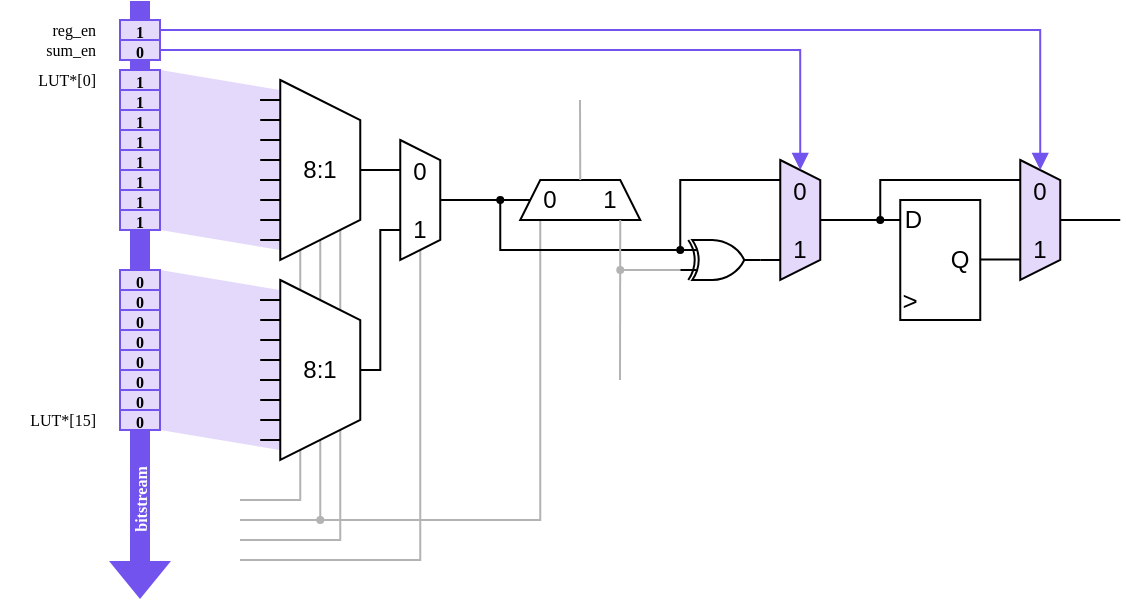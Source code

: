 <mxfile version="20.6.2" type="device"><diagram id="t3abDOPUodK-ELVy0WYd" name="Page-1"><mxGraphModel dx="612" dy="404" grid="1" gridSize="10" guides="1" tooltips="1" connect="1" arrows="1" fold="1" page="1" pageScale="1" pageWidth="827" pageHeight="1169" math="0" shadow="0"><root><mxCell id="0"/><mxCell id="1" parent="0"/><mxCell id="MtlyTFTNvVEN2O9Itr1--137" value="" style="shape=flexArrow;endArrow=classic;html=1;rounded=0;strokeColor=none;fontFamily=Lucida Console;fontSize=8;fillColor=#7253ED;" parent="1" edge="1"><mxGeometry width="50" height="50" relative="1" as="geometry"><mxPoint x="270" y="10" as="sourcePoint"/><mxPoint x="270" y="310" as="targetPoint"/></mxGeometry></mxCell><mxCell id="MtlyTFTNvVEN2O9Itr1--138" value="&lt;b&gt;bitstream&lt;/b&gt;" style="edgeLabel;html=1;align=center;verticalAlign=middle;resizable=0;points=[];fontSize=8;fontFamily=Lucida Console;rotation=270;labelBackgroundColor=none;fontColor=#FFFFFF;" parent="MtlyTFTNvVEN2O9Itr1--137" vertex="1" connectable="0"><mxGeometry x="0.746" y="1" relative="1" as="geometry"><mxPoint x="-1" y="-12" as="offset"/></mxGeometry></mxCell><mxCell id="MtlyTFTNvVEN2O9Itr1--136" value="" style="shape=parallelogram;perimeter=parallelogramPerimeter;whiteSpace=wrap;html=1;fixedSize=1;strokeColor=none;fontFamily=Lucida Console;fontSize=8;direction=south;size=10;fillColor=#E4D9FA;" parent="1" vertex="1"><mxGeometry x="280" y="145" width="59.87" height="90" as="geometry"/></mxCell><mxCell id="MtlyTFTNvVEN2O9Itr1--135" value="" style="shape=parallelogram;perimeter=parallelogramPerimeter;whiteSpace=wrap;html=1;fixedSize=1;strokeColor=none;fontFamily=Lucida Console;fontSize=8;direction=south;size=10;fillColor=#E4D9FA;" parent="1" vertex="1"><mxGeometry x="280.13" y="45" width="59.87" height="90" as="geometry"/></mxCell><mxCell id="MtlyTFTNvVEN2O9Itr1--4" value="" style="endArrow=none;html=1;rounded=0;strokeColor=#B3B3B3;" parent="1" edge="1"><mxGeometry width="50" height="50" relative="1" as="geometry"><mxPoint x="320" y="290" as="sourcePoint"/><mxPoint x="410.13" y="120" as="targetPoint"/><Array as="points"><mxPoint x="410.13" y="290"/></Array></mxGeometry></mxCell><mxCell id="MtlyTFTNvVEN2O9Itr1--5" value="" style="verticalLabelPosition=bottom;shadow=0;dashed=0;align=center;html=1;verticalAlign=top;shape=mxgraph.electrical.logic_gates.logic_gate;operation=xor;" parent="1" vertex="1"><mxGeometry x="540.13" y="130" width="40" height="20" as="geometry"/></mxCell><mxCell id="MtlyTFTNvVEN2O9Itr1--7" value="" style="endArrow=none;html=1;rounded=0;" parent="1" edge="1"><mxGeometry width="50" height="50" relative="1" as="geometry"><mxPoint x="330.13" y="60" as="sourcePoint"/><mxPoint x="340.13" y="60" as="targetPoint"/></mxGeometry></mxCell><mxCell id="MtlyTFTNvVEN2O9Itr1--8" value="" style="endArrow=none;html=1;rounded=0;" parent="1" edge="1"><mxGeometry width="50" height="50" relative="1" as="geometry"><mxPoint x="330.13" y="70" as="sourcePoint"/><mxPoint x="340.13" y="70" as="targetPoint"/></mxGeometry></mxCell><mxCell id="MtlyTFTNvVEN2O9Itr1--9" value="" style="endArrow=none;html=1;rounded=0;" parent="1" edge="1"><mxGeometry width="50" height="50" relative="1" as="geometry"><mxPoint x="330.13" y="80" as="sourcePoint"/><mxPoint x="340.13" y="80" as="targetPoint"/></mxGeometry></mxCell><mxCell id="MtlyTFTNvVEN2O9Itr1--10" value="" style="endArrow=none;html=1;rounded=0;" parent="1" edge="1"><mxGeometry width="50" height="50" relative="1" as="geometry"><mxPoint x="330.13" y="90" as="sourcePoint"/><mxPoint x="340.13" y="90" as="targetPoint"/></mxGeometry></mxCell><mxCell id="MtlyTFTNvVEN2O9Itr1--11" value="" style="endArrow=none;html=1;rounded=0;" parent="1" edge="1"><mxGeometry width="50" height="50" relative="1" as="geometry"><mxPoint x="330.13" y="60" as="sourcePoint"/><mxPoint x="340.13" y="60" as="targetPoint"/><Array as="points"><mxPoint x="340.13" y="60"/></Array></mxGeometry></mxCell><mxCell id="MtlyTFTNvVEN2O9Itr1--12" value="" style="endArrow=none;html=1;rounded=0;" parent="1" edge="1"><mxGeometry width="50" height="50" relative="1" as="geometry"><mxPoint x="330.13" y="100" as="sourcePoint"/><mxPoint x="340.13" y="100" as="targetPoint"/></mxGeometry></mxCell><mxCell id="MtlyTFTNvVEN2O9Itr1--13" value="" style="endArrow=none;html=1;rounded=0;" parent="1" edge="1"><mxGeometry width="50" height="50" relative="1" as="geometry"><mxPoint x="330.13" y="110" as="sourcePoint"/><mxPoint x="340.13" y="110" as="targetPoint"/></mxGeometry></mxCell><mxCell id="MtlyTFTNvVEN2O9Itr1--14" value="" style="endArrow=none;html=1;rounded=0;" parent="1" edge="1"><mxGeometry width="50" height="50" relative="1" as="geometry"><mxPoint x="330.13" y="120" as="sourcePoint"/><mxPoint x="340.13" y="120" as="targetPoint"/></mxGeometry></mxCell><mxCell id="MtlyTFTNvVEN2O9Itr1--15" value="" style="endArrow=none;html=1;rounded=0;" parent="1" edge="1"><mxGeometry width="50" height="50" relative="1" as="geometry"><mxPoint x="330.13" y="130" as="sourcePoint"/><mxPoint x="340.13" y="130" as="targetPoint"/></mxGeometry></mxCell><mxCell id="MtlyTFTNvVEN2O9Itr1--16" value="" style="endArrow=none;html=1;rounded=0;" parent="1" edge="1"><mxGeometry width="50" height="50" relative="1" as="geometry"><mxPoint x="330.13" y="100" as="sourcePoint"/><mxPoint x="340.13" y="100" as="targetPoint"/><Array as="points"><mxPoint x="340.13" y="100"/></Array></mxGeometry></mxCell><mxCell id="MtlyTFTNvVEN2O9Itr1--17" value="" style="endArrow=none;html=1;rounded=0;" parent="1" edge="1"><mxGeometry width="50" height="50" relative="1" as="geometry"><mxPoint x="720.13" y="120" as="sourcePoint"/><mxPoint x="760.13" y="120" as="targetPoint"/><Array as="points"/></mxGeometry></mxCell><mxCell id="MtlyTFTNvVEN2O9Itr1--18" value="" style="endArrow=none;html=1;rounded=0;strokeColor=#B3B3B3;" parent="1" edge="1"><mxGeometry width="50" height="50" relative="1" as="geometry"><mxPoint x="320" y="260" as="sourcePoint"/><mxPoint x="350.13" y="110" as="targetPoint"/><Array as="points"><mxPoint x="350.13" y="260"/></Array></mxGeometry></mxCell><mxCell id="MtlyTFTNvVEN2O9Itr1--19" value="" style="endArrow=none;html=1;rounded=0;strokeColor=#B3B3B3;" parent="1" edge="1"><mxGeometry width="50" height="50" relative="1" as="geometry"><mxPoint x="320" y="270" as="sourcePoint"/><mxPoint x="360.13" y="110" as="targetPoint"/><Array as="points"><mxPoint x="360.13" y="270"/></Array></mxGeometry></mxCell><mxCell id="MtlyTFTNvVEN2O9Itr1--20" value="" style="endArrow=none;html=1;rounded=0;strokeColor=#B3B3B3;" parent="1" edge="1"><mxGeometry width="50" height="50" relative="1" as="geometry"><mxPoint x="320" y="280" as="sourcePoint"/><mxPoint x="370.13" y="110" as="targetPoint"/><Array as="points"><mxPoint x="370.13" y="280"/></Array></mxGeometry></mxCell><mxCell id="MtlyTFTNvVEN2O9Itr1--21" style="edgeStyle=orthogonalEdgeStyle;rounded=0;orthogonalLoop=1;jettySize=auto;html=1;exitX=0.5;exitY=0;exitDx=0;exitDy=0;entryX=0.25;entryY=1;entryDx=0;entryDy=0;fontSize=9;endArrow=none;endFill=0;" parent="1" source="MtlyTFTNvVEN2O9Itr1--22" target="MtlyTFTNvVEN2O9Itr1--37" edge="1"><mxGeometry relative="1" as="geometry"/></mxCell><mxCell id="MtlyTFTNvVEN2O9Itr1--22" value="8:1" style="shape=trapezoid;perimeter=trapezoidPerimeter;whiteSpace=wrap;html=1;fixedSize=1;direction=south;size=20;" parent="1" vertex="1"><mxGeometry x="340.13" y="50" width="40" height="90" as="geometry"/></mxCell><mxCell id="MtlyTFTNvVEN2O9Itr1--24" value="" style="endArrow=none;html=1;rounded=0;" parent="1" edge="1"><mxGeometry width="50" height="50" relative="1" as="geometry"><mxPoint x="330.13" y="160" as="sourcePoint"/><mxPoint x="340.13" y="160" as="targetPoint"/></mxGeometry></mxCell><mxCell id="MtlyTFTNvVEN2O9Itr1--25" value="" style="endArrow=none;html=1;rounded=0;" parent="1" edge="1"><mxGeometry width="50" height="50" relative="1" as="geometry"><mxPoint x="330.13" y="170" as="sourcePoint"/><mxPoint x="340.13" y="170" as="targetPoint"/></mxGeometry></mxCell><mxCell id="MtlyTFTNvVEN2O9Itr1--26" value="" style="endArrow=none;html=1;rounded=0;" parent="1" edge="1"><mxGeometry width="50" height="50" relative="1" as="geometry"><mxPoint x="330.13" y="180" as="sourcePoint"/><mxPoint x="340.13" y="180" as="targetPoint"/></mxGeometry></mxCell><mxCell id="MtlyTFTNvVEN2O9Itr1--27" value="" style="endArrow=none;html=1;rounded=0;" parent="1" edge="1"><mxGeometry width="50" height="50" relative="1" as="geometry"><mxPoint x="330.13" y="190" as="sourcePoint"/><mxPoint x="340.13" y="190" as="targetPoint"/></mxGeometry></mxCell><mxCell id="MtlyTFTNvVEN2O9Itr1--28" value="" style="endArrow=none;html=1;rounded=0;" parent="1" edge="1"><mxGeometry width="50" height="50" relative="1" as="geometry"><mxPoint x="330.13" y="160" as="sourcePoint"/><mxPoint x="340.13" y="160" as="targetPoint"/><Array as="points"><mxPoint x="340.13" y="160"/></Array></mxGeometry></mxCell><mxCell id="MtlyTFTNvVEN2O9Itr1--29" value="" style="endArrow=none;html=1;rounded=0;" parent="1" edge="1"><mxGeometry width="50" height="50" relative="1" as="geometry"><mxPoint x="330.13" y="200" as="sourcePoint"/><mxPoint x="340.13" y="200" as="targetPoint"/></mxGeometry></mxCell><mxCell id="MtlyTFTNvVEN2O9Itr1--30" value="" style="endArrow=none;html=1;rounded=0;" parent="1" edge="1"><mxGeometry width="50" height="50" relative="1" as="geometry"><mxPoint x="330.13" y="210" as="sourcePoint"/><mxPoint x="340.13" y="210" as="targetPoint"/></mxGeometry></mxCell><mxCell id="MtlyTFTNvVEN2O9Itr1--31" value="" style="endArrow=none;html=1;rounded=0;" parent="1" edge="1"><mxGeometry width="50" height="50" relative="1" as="geometry"><mxPoint x="330.13" y="220" as="sourcePoint"/><mxPoint x="340.13" y="220" as="targetPoint"/></mxGeometry></mxCell><mxCell id="MtlyTFTNvVEN2O9Itr1--32" value="" style="endArrow=none;html=1;rounded=0;" parent="1" edge="1"><mxGeometry width="50" height="50" relative="1" as="geometry"><mxPoint x="330.13" y="230" as="sourcePoint"/><mxPoint x="340.13" y="230" as="targetPoint"/></mxGeometry></mxCell><mxCell id="MtlyTFTNvVEN2O9Itr1--33" value="" style="endArrow=none;html=1;rounded=0;" parent="1" edge="1"><mxGeometry width="50" height="50" relative="1" as="geometry"><mxPoint x="330.13" y="200" as="sourcePoint"/><mxPoint x="340.13" y="200" as="targetPoint"/><Array as="points"><mxPoint x="340.13" y="200"/></Array></mxGeometry></mxCell><mxCell id="MtlyTFTNvVEN2O9Itr1--34" style="edgeStyle=orthogonalEdgeStyle;rounded=0;orthogonalLoop=1;jettySize=auto;html=1;exitX=0.5;exitY=0;exitDx=0;exitDy=0;entryX=0.75;entryY=1;entryDx=0;entryDy=0;fontSize=9;endArrow=none;endFill=0;" parent="1" source="MtlyTFTNvVEN2O9Itr1--35" target="MtlyTFTNvVEN2O9Itr1--37" edge="1"><mxGeometry relative="1" as="geometry"><Array as="points"><mxPoint x="390.13" y="195"/><mxPoint x="390.13" y="125"/></Array></mxGeometry></mxCell><mxCell id="MtlyTFTNvVEN2O9Itr1--35" value="8:1" style="shape=trapezoid;perimeter=trapezoidPerimeter;whiteSpace=wrap;html=1;fixedSize=1;direction=south;size=20;" parent="1" vertex="1"><mxGeometry x="340.13" y="150" width="40" height="90" as="geometry"/></mxCell><mxCell id="MtlyTFTNvVEN2O9Itr1--36" style="edgeStyle=orthogonalEdgeStyle;rounded=0;orthogonalLoop=1;jettySize=auto;html=1;exitX=0.5;exitY=0;exitDx=0;exitDy=0;entryX=0;entryY=0.5;entryDx=0;entryDy=0;fontSize=9;startArrow=none;startFill=0;endArrow=none;endFill=0;startSize=3;endSize=4;" parent="1" source="MtlyTFTNvVEN2O9Itr1--37" target="MtlyTFTNvVEN2O9Itr1--40" edge="1"><mxGeometry relative="1" as="geometry"/></mxCell><mxCell id="MtlyTFTNvVEN2O9Itr1--37" value="0&lt;br&gt;&lt;br&gt;1" style="shape=trapezoid;perimeter=trapezoidPerimeter;whiteSpace=wrap;html=1;fixedSize=1;size=10;direction=south;" parent="1" vertex="1"><mxGeometry x="400.13" y="80" width="20" height="60" as="geometry"/></mxCell><mxCell id="MtlyTFTNvVEN2O9Itr1--39" value="" style="endArrow=none;html=1;rounded=0;startArrow=oval;startFill=1;endSize=4;startSize=3;strokeColor=#B3B3B3;" parent="1" edge="1"><mxGeometry width="50" height="50" relative="1" as="geometry"><mxPoint x="360.13" y="270" as="sourcePoint"/><mxPoint x="470.13" y="110" as="targetPoint"/><Array as="points"><mxPoint x="470.13" y="270"/></Array></mxGeometry></mxCell><mxCell id="MtlyTFTNvVEN2O9Itr1--40" value="0&amp;nbsp; &amp;nbsp; &amp;nbsp; &amp;nbsp;1" style="shape=trapezoid;perimeter=trapezoidPerimeter;whiteSpace=wrap;html=1;fixedSize=1;size=10;" parent="1" vertex="1"><mxGeometry x="460.13" y="100" width="60" height="20" as="geometry"/></mxCell><mxCell id="MtlyTFTNvVEN2O9Itr1--42" value="" style="endArrow=oval;html=1;rounded=0;exitX=0;exitY=0.75;exitDx=0;exitDy=0;exitPerimeter=0;endFill=1;endSize=3;startSize=3;strokeColor=#B3B3B3;" parent="1" source="MtlyTFTNvVEN2O9Itr1--5" edge="1"><mxGeometry width="50" height="50" relative="1" as="geometry"><mxPoint x="540.13" y="160" as="sourcePoint"/><mxPoint x="510.13" y="145" as="targetPoint"/><Array as="points"/></mxGeometry></mxCell><mxCell id="MtlyTFTNvVEN2O9Itr1--43" value="" style="endArrow=oval;html=1;rounded=0;exitX=0;exitY=0.25;exitDx=0;exitDy=0;exitPerimeter=0;endFill=1;endSize=3;startSize=3;" parent="1" source="MtlyTFTNvVEN2O9Itr1--5" edge="1"><mxGeometry width="50" height="50" relative="1" as="geometry"><mxPoint x="473.13" y="150" as="sourcePoint"/><mxPoint x="450.13" y="110" as="targetPoint"/><Array as="points"><mxPoint x="450.13" y="135"/></Array></mxGeometry></mxCell><mxCell id="MtlyTFTNvVEN2O9Itr1--44" style="edgeStyle=orthogonalEdgeStyle;rounded=0;orthogonalLoop=1;jettySize=auto;html=1;exitX=0.5;exitY=0;exitDx=0;exitDy=0;entryX=0;entryY=0.5;entryDx=0;entryDy=0;fontSize=13;startArrow=none;startFill=0;endArrow=none;endFill=0;startSize=3;endSize=3;" parent="1" source="MtlyTFTNvVEN2O9Itr1--55" target="MtlyTFTNvVEN2O9Itr1--49" edge="1"><mxGeometry relative="1" as="geometry"/></mxCell><mxCell id="MtlyTFTNvVEN2O9Itr1--45" value="" style="endArrow=none;html=1;rounded=0;" parent="1" edge="1"><mxGeometry width="50" height="50" relative="1" as="geometry"><mxPoint x="580.13" y="140" as="sourcePoint"/><mxPoint x="600.13" y="140" as="targetPoint"/><Array as="points"/></mxGeometry></mxCell><mxCell id="MtlyTFTNvVEN2O9Itr1--46" value="" style="endArrow=oval;html=1;rounded=0;endFill=1;endSize=3;startSize=3;entryX=0;entryY=0.25;entryDx=0;entryDy=0;entryPerimeter=0;" parent="1" target="MtlyTFTNvVEN2O9Itr1--5" edge="1"><mxGeometry width="50" height="50" relative="1" as="geometry"><mxPoint x="600.13" y="100" as="sourcePoint"/><mxPoint x="520.13" y="155" as="targetPoint"/><Array as="points"><mxPoint x="540.13" y="100"/></Array></mxGeometry></mxCell><mxCell id="MtlyTFTNvVEN2O9Itr1--47" value="" style="group" parent="1" vertex="1" connectable="0"><mxGeometry x="650.13" y="110" width="40" height="60" as="geometry"/></mxCell><mxCell id="MtlyTFTNvVEN2O9Itr1--48" value="" style="rounded=0;whiteSpace=wrap;html=1;fontSize=9;" parent="MtlyTFTNvVEN2O9Itr1--47" vertex="1"><mxGeometry width="40" height="60" as="geometry"/></mxCell><mxCell id="MtlyTFTNvVEN2O9Itr1--49" value="&lt;font style=&quot;font-size: 12px;&quot;&gt;&amp;nbsp;D&lt;/font&gt;" style="text;html=1;strokeColor=none;fillColor=none;align=center;verticalAlign=middle;whiteSpace=wrap;rounded=0;fontSize=9;" parent="MtlyTFTNvVEN2O9Itr1--47" vertex="1"><mxGeometry width="10" height="20" as="geometry"/></mxCell><mxCell id="MtlyTFTNvVEN2O9Itr1--50" value="&lt;font style=&quot;font-size: 12px;&quot;&gt;Q&amp;nbsp;&lt;/font&gt;" style="text;html=1;strokeColor=none;fillColor=none;align=right;verticalAlign=middle;whiteSpace=wrap;rounded=0;fontSize=9;" parent="MtlyTFTNvVEN2O9Itr1--47" vertex="1"><mxGeometry x="30" y="20" width="10" height="20" as="geometry"/></mxCell><mxCell id="MtlyTFTNvVEN2O9Itr1--51" value="&lt;font style=&quot;font-size: 13px;&quot;&gt;&amp;gt;&lt;/font&gt;" style="text;html=1;strokeColor=none;fillColor=none;align=center;verticalAlign=middle;whiteSpace=wrap;rounded=0;fontSize=9;" parent="MtlyTFTNvVEN2O9Itr1--47" vertex="1"><mxGeometry y="40" width="10" height="20" as="geometry"/></mxCell><mxCell id="MtlyTFTNvVEN2O9Itr1--52" value="" style="endArrow=oval;html=1;rounded=0;endFill=1;endSize=3;startSize=3;entryX=0;entryY=0.25;entryDx=0;entryDy=0;entryPerimeter=0;" parent="1" edge="1"><mxGeometry width="50" height="50" relative="1" as="geometry"><mxPoint x="710.13" y="100" as="sourcePoint"/><mxPoint x="640.13" y="120" as="targetPoint"/><Array as="points"><mxPoint x="640.13" y="100"/></Array></mxGeometry></mxCell><mxCell id="MtlyTFTNvVEN2O9Itr1--53" value="" style="endArrow=none;html=1;rounded=0;endFill=0;endSize=3;startSize=3;" parent="1" edge="1"><mxGeometry width="50" height="50" relative="1" as="geometry"><mxPoint x="710.13" y="139.76" as="sourcePoint"/><mxPoint x="690.13" y="139.76" as="targetPoint"/><Array as="points"/></mxGeometry></mxCell><mxCell id="MtlyTFTNvVEN2O9Itr1--54" value="0&lt;br&gt;&lt;br&gt;1" style="shape=trapezoid;perimeter=trapezoidPerimeter;whiteSpace=wrap;html=1;fixedSize=1;size=10;direction=south;fillColor=#E4D9FA;" parent="1" vertex="1"><mxGeometry x="710.13" y="90" width="20" height="60" as="geometry"/></mxCell><mxCell id="MtlyTFTNvVEN2O9Itr1--55" value="0&lt;br&gt;&lt;br&gt;1" style="shape=trapezoid;perimeter=trapezoidPerimeter;whiteSpace=wrap;html=1;fixedSize=1;size=10;direction=south;fillColor=#E4D9FA;" parent="1" vertex="1"><mxGeometry x="590.13" y="90" width="20" height="60" as="geometry"/></mxCell><mxCell id="MtlyTFTNvVEN2O9Itr1--98" value="" style="endArrow=none;html=1;rounded=0;strokeColor=#B3B3B3;" parent="1" edge="1"><mxGeometry width="50" height="50" relative="1" as="geometry"><mxPoint x="510.13" y="120" as="sourcePoint"/><mxPoint x="510" y="200" as="targetPoint"/><Array as="points"/></mxGeometry></mxCell><mxCell id="MtlyTFTNvVEN2O9Itr1--99" value="" style="endArrow=none;html=1;rounded=0;entryX=0.5;entryY=0;entryDx=0;entryDy=0;strokeColor=#B3B3B3;" parent="1" target="MtlyTFTNvVEN2O9Itr1--40" edge="1"><mxGeometry width="50" height="50" relative="1" as="geometry"><mxPoint x="490" y="60" as="sourcePoint"/><mxPoint x="489.9" y="90" as="targetPoint"/><Array as="points"/></mxGeometry></mxCell><mxCell id="MtlyTFTNvVEN2O9Itr1--108" value="&lt;font size=&quot;1&quot; style=&quot;&quot; face=&quot;Lucida Console&quot;&gt;&lt;b style=&quot;font-size: 8px;&quot;&gt;1&lt;/b&gt;&lt;/font&gt;" style="text;html=1;strokeColor=#7253ED;fillColor=#E4D9FA;align=center;verticalAlign=middle;whiteSpace=wrap;rounded=0;" parent="1" vertex="1"><mxGeometry x="260" y="45" width="20" height="10" as="geometry"/></mxCell><mxCell id="MtlyTFTNvVEN2O9Itr1--109" value="&lt;font size=&quot;1&quot; style=&quot;&quot; face=&quot;Lucida Console&quot;&gt;&lt;b style=&quot;font-size: 8px;&quot;&gt;1&lt;/b&gt;&lt;/font&gt;" style="text;html=1;strokeColor=#7253ED;fillColor=#E4D9FA;align=center;verticalAlign=middle;whiteSpace=wrap;rounded=0;" parent="1" vertex="1"><mxGeometry x="260" y="55" width="20" height="10" as="geometry"/></mxCell><mxCell id="MtlyTFTNvVEN2O9Itr1--110" value="&lt;font size=&quot;1&quot; style=&quot;&quot; face=&quot;Lucida Console&quot;&gt;&lt;b style=&quot;font-size: 8px;&quot;&gt;1&lt;/b&gt;&lt;/font&gt;" style="text;html=1;strokeColor=#7253ED;fillColor=#E4D9FA;align=center;verticalAlign=middle;whiteSpace=wrap;rounded=0;" parent="1" vertex="1"><mxGeometry x="260" y="65" width="20" height="10" as="geometry"/></mxCell><mxCell id="MtlyTFTNvVEN2O9Itr1--111" value="&lt;font size=&quot;1&quot; style=&quot;&quot; face=&quot;Lucida Console&quot;&gt;&lt;b style=&quot;font-size: 8px;&quot;&gt;1&lt;/b&gt;&lt;/font&gt;" style="text;html=1;strokeColor=#7253ED;fillColor=#E4D9FA;align=center;verticalAlign=middle;whiteSpace=wrap;rounded=0;" parent="1" vertex="1"><mxGeometry x="260" y="75" width="20" height="10" as="geometry"/></mxCell><mxCell id="MtlyTFTNvVEN2O9Itr1--112" value="&lt;font size=&quot;1&quot; style=&quot;&quot; face=&quot;Lucida Console&quot;&gt;&lt;b style=&quot;font-size: 8px;&quot;&gt;1&lt;/b&gt;&lt;/font&gt;" style="text;html=1;strokeColor=#7253ED;fillColor=#E4D9FA;align=center;verticalAlign=middle;whiteSpace=wrap;rounded=0;" parent="1" vertex="1"><mxGeometry x="260" y="85" width="20" height="10" as="geometry"/></mxCell><mxCell id="MtlyTFTNvVEN2O9Itr1--113" value="&lt;font size=&quot;1&quot; style=&quot;&quot; face=&quot;Lucida Console&quot;&gt;&lt;b style=&quot;font-size: 8px;&quot;&gt;1&lt;/b&gt;&lt;/font&gt;" style="text;html=1;strokeColor=#7253ED;fillColor=#E4D9FA;align=center;verticalAlign=middle;whiteSpace=wrap;rounded=0;" parent="1" vertex="1"><mxGeometry x="260" y="95" width="20" height="10" as="geometry"/></mxCell><mxCell id="MtlyTFTNvVEN2O9Itr1--114" value="&lt;font size=&quot;1&quot; style=&quot;&quot; face=&quot;Lucida Console&quot;&gt;&lt;b style=&quot;font-size: 8px;&quot;&gt;1&lt;/b&gt;&lt;/font&gt;" style="text;html=1;strokeColor=#7253ED;fillColor=#E4D9FA;align=center;verticalAlign=middle;whiteSpace=wrap;rounded=0;" parent="1" vertex="1"><mxGeometry x="260" y="105" width="20" height="10" as="geometry"/></mxCell><mxCell id="MtlyTFTNvVEN2O9Itr1--115" value="&lt;font size=&quot;1&quot; style=&quot;&quot; face=&quot;Lucida Console&quot;&gt;&lt;b style=&quot;font-size: 8px;&quot;&gt;1&lt;/b&gt;&lt;/font&gt;" style="text;html=1;strokeColor=#7253ED;fillColor=#E4D9FA;align=center;verticalAlign=middle;whiteSpace=wrap;rounded=0;" parent="1" vertex="1"><mxGeometry x="260" y="115" width="20" height="10" as="geometry"/></mxCell><mxCell id="MtlyTFTNvVEN2O9Itr1--116" value="&lt;font size=&quot;1&quot; style=&quot;&quot; face=&quot;Lucida Console&quot;&gt;&lt;b style=&quot;font-size: 8px;&quot;&gt;0&lt;/b&gt;&lt;/font&gt;" style="text;html=1;strokeColor=#7253ED;fillColor=#E4D9FA;align=center;verticalAlign=middle;whiteSpace=wrap;rounded=0;" parent="1" vertex="1"><mxGeometry x="260" y="145" width="20" height="10" as="geometry"/></mxCell><mxCell id="MtlyTFTNvVEN2O9Itr1--117" value="&lt;font size=&quot;1&quot; style=&quot;&quot; face=&quot;Lucida Console&quot;&gt;&lt;b style=&quot;font-size: 8px;&quot;&gt;0&lt;/b&gt;&lt;/font&gt;" style="text;html=1;strokeColor=#7253ED;fillColor=#E4D9FA;align=center;verticalAlign=middle;whiteSpace=wrap;rounded=0;" parent="1" vertex="1"><mxGeometry x="260" y="155" width="20" height="10" as="geometry"/></mxCell><mxCell id="MtlyTFTNvVEN2O9Itr1--118" value="&lt;font size=&quot;1&quot; style=&quot;&quot; face=&quot;Lucida Console&quot;&gt;&lt;b style=&quot;font-size: 8px;&quot;&gt;0&lt;/b&gt;&lt;/font&gt;" style="text;html=1;strokeColor=#7253ED;fillColor=#E4D9FA;align=center;verticalAlign=middle;whiteSpace=wrap;rounded=0;" parent="1" vertex="1"><mxGeometry x="260" y="165" width="20" height="10" as="geometry"/></mxCell><mxCell id="MtlyTFTNvVEN2O9Itr1--119" value="&lt;font size=&quot;1&quot; style=&quot;&quot; face=&quot;Lucida Console&quot;&gt;&lt;b style=&quot;font-size: 8px;&quot;&gt;0&lt;/b&gt;&lt;/font&gt;" style="text;html=1;strokeColor=#7253ED;fillColor=#E4D9FA;align=center;verticalAlign=middle;whiteSpace=wrap;rounded=0;" parent="1" vertex="1"><mxGeometry x="260" y="175" width="20" height="10" as="geometry"/></mxCell><mxCell id="MtlyTFTNvVEN2O9Itr1--120" value="&lt;font size=&quot;1&quot; style=&quot;&quot; face=&quot;Lucida Console&quot;&gt;&lt;b style=&quot;font-size: 8px;&quot;&gt;0&lt;/b&gt;&lt;/font&gt;" style="text;html=1;strokeColor=#7253ED;fillColor=#E4D9FA;align=center;verticalAlign=middle;whiteSpace=wrap;rounded=0;" parent="1" vertex="1"><mxGeometry x="260" y="185" width="20" height="10" as="geometry"/></mxCell><mxCell id="MtlyTFTNvVEN2O9Itr1--121" value="&lt;font size=&quot;1&quot; style=&quot;&quot; face=&quot;Lucida Console&quot;&gt;&lt;b style=&quot;font-size: 8px;&quot;&gt;0&lt;/b&gt;&lt;/font&gt;" style="text;html=1;strokeColor=#7253ED;fillColor=#E4D9FA;align=center;verticalAlign=middle;whiteSpace=wrap;rounded=0;" parent="1" vertex="1"><mxGeometry x="260" y="195" width="20" height="10" as="geometry"/></mxCell><mxCell id="MtlyTFTNvVEN2O9Itr1--122" value="&lt;font size=&quot;1&quot; style=&quot;&quot; face=&quot;Lucida Console&quot;&gt;&lt;b style=&quot;font-size: 8px;&quot;&gt;0&lt;/b&gt;&lt;/font&gt;" style="text;html=1;strokeColor=#7253ED;fillColor=#E4D9FA;align=center;verticalAlign=middle;whiteSpace=wrap;rounded=0;" parent="1" vertex="1"><mxGeometry x="260" y="205" width="20" height="10" as="geometry"/></mxCell><mxCell id="MtlyTFTNvVEN2O9Itr1--123" value="&lt;font size=&quot;1&quot; style=&quot;&quot; face=&quot;Lucida Console&quot;&gt;&lt;b style=&quot;font-size: 8px;&quot;&gt;0&lt;/b&gt;&lt;/font&gt;" style="text;html=1;strokeColor=#7253ED;fillColor=#E4D9FA;align=center;verticalAlign=middle;whiteSpace=wrap;rounded=0;" parent="1" vertex="1"><mxGeometry x="260" y="215" width="20" height="10" as="geometry"/></mxCell><mxCell id="MtlyTFTNvVEN2O9Itr1--126" style="edgeStyle=orthogonalEdgeStyle;rounded=0;orthogonalLoop=1;jettySize=auto;html=1;exitX=1;exitY=0.5;exitDx=0;exitDy=0;entryX=0;entryY=0.5;entryDx=0;entryDy=0;fontFamily=Lucida Console;fontSize=8;endArrow=block;endFill=1;strokeColor=#7253ED;" parent="1" source="MtlyTFTNvVEN2O9Itr1--124" target="MtlyTFTNvVEN2O9Itr1--54" edge="1"><mxGeometry relative="1" as="geometry"/></mxCell><mxCell id="MtlyTFTNvVEN2O9Itr1--124" value="&lt;font size=&quot;1&quot; style=&quot;&quot; face=&quot;Lucida Console&quot;&gt;&lt;b style=&quot;font-size: 8px;&quot;&gt;1&lt;/b&gt;&lt;/font&gt;" style="text;html=1;strokeColor=#7253ED;fillColor=#E4D9FA;align=center;verticalAlign=middle;whiteSpace=wrap;rounded=0;" parent="1" vertex="1"><mxGeometry x="260" y="20" width="20" height="10" as="geometry"/></mxCell><mxCell id="MtlyTFTNvVEN2O9Itr1--127" style="edgeStyle=orthogonalEdgeStyle;rounded=0;orthogonalLoop=1;jettySize=auto;html=1;exitX=1;exitY=0.5;exitDx=0;exitDy=0;entryX=0;entryY=0.5;entryDx=0;entryDy=0;strokeColor=#7253ED;fontFamily=Lucida Console;fontSize=8;endArrow=block;endFill=1;" parent="1" source="MtlyTFTNvVEN2O9Itr1--125" target="MtlyTFTNvVEN2O9Itr1--55" edge="1"><mxGeometry relative="1" as="geometry"/></mxCell><mxCell id="MtlyTFTNvVEN2O9Itr1--125" value="&lt;font size=&quot;1&quot; style=&quot;&quot; face=&quot;Lucida Console&quot;&gt;&lt;b style=&quot;font-size: 8px;&quot;&gt;0&lt;/b&gt;&lt;/font&gt;" style="text;html=1;strokeColor=#7253ED;fillColor=#E4D9FA;align=center;verticalAlign=middle;whiteSpace=wrap;rounded=0;" parent="1" vertex="1"><mxGeometry x="260" y="30" width="20" height="10" as="geometry"/></mxCell><mxCell id="MtlyTFTNvVEN2O9Itr1--134" value="sum_en" style="text;html=1;strokeColor=none;fillColor=none;align=right;verticalAlign=middle;whiteSpace=wrap;rounded=0;fontFamily=Lucida Console;fontSize=8;" parent="1" vertex="1"><mxGeometry x="209.87" y="25" width="40.13" height="20" as="geometry"/></mxCell><mxCell id="MtlyTFTNvVEN2O9Itr1--139" value="reg_en" style="text;html=1;strokeColor=none;fillColor=none;align=right;verticalAlign=middle;whiteSpace=wrap;rounded=0;fontFamily=Lucida Console;fontSize=8;" parent="1" vertex="1"><mxGeometry x="209.87" y="15" width="40.13" height="20" as="geometry"/></mxCell><mxCell id="MtlyTFTNvVEN2O9Itr1--140" value="LUT*[0]" style="text;html=1;strokeColor=none;fillColor=none;align=right;verticalAlign=middle;whiteSpace=wrap;rounded=0;fontFamily=Lucida Console;fontSize=8;" parent="1" vertex="1"><mxGeometry x="209.87" y="40" width="40.13" height="20" as="geometry"/></mxCell><mxCell id="MtlyTFTNvVEN2O9Itr1--142" value="LUT*[15]" style="text;html=1;strokeColor=none;fillColor=none;align=right;verticalAlign=middle;whiteSpace=wrap;rounded=0;fontFamily=Lucida Console;fontSize=8;" parent="1" vertex="1"><mxGeometry x="200" y="210" width="50" height="20" as="geometry"/></mxCell></root></mxGraphModel></diagram></mxfile>